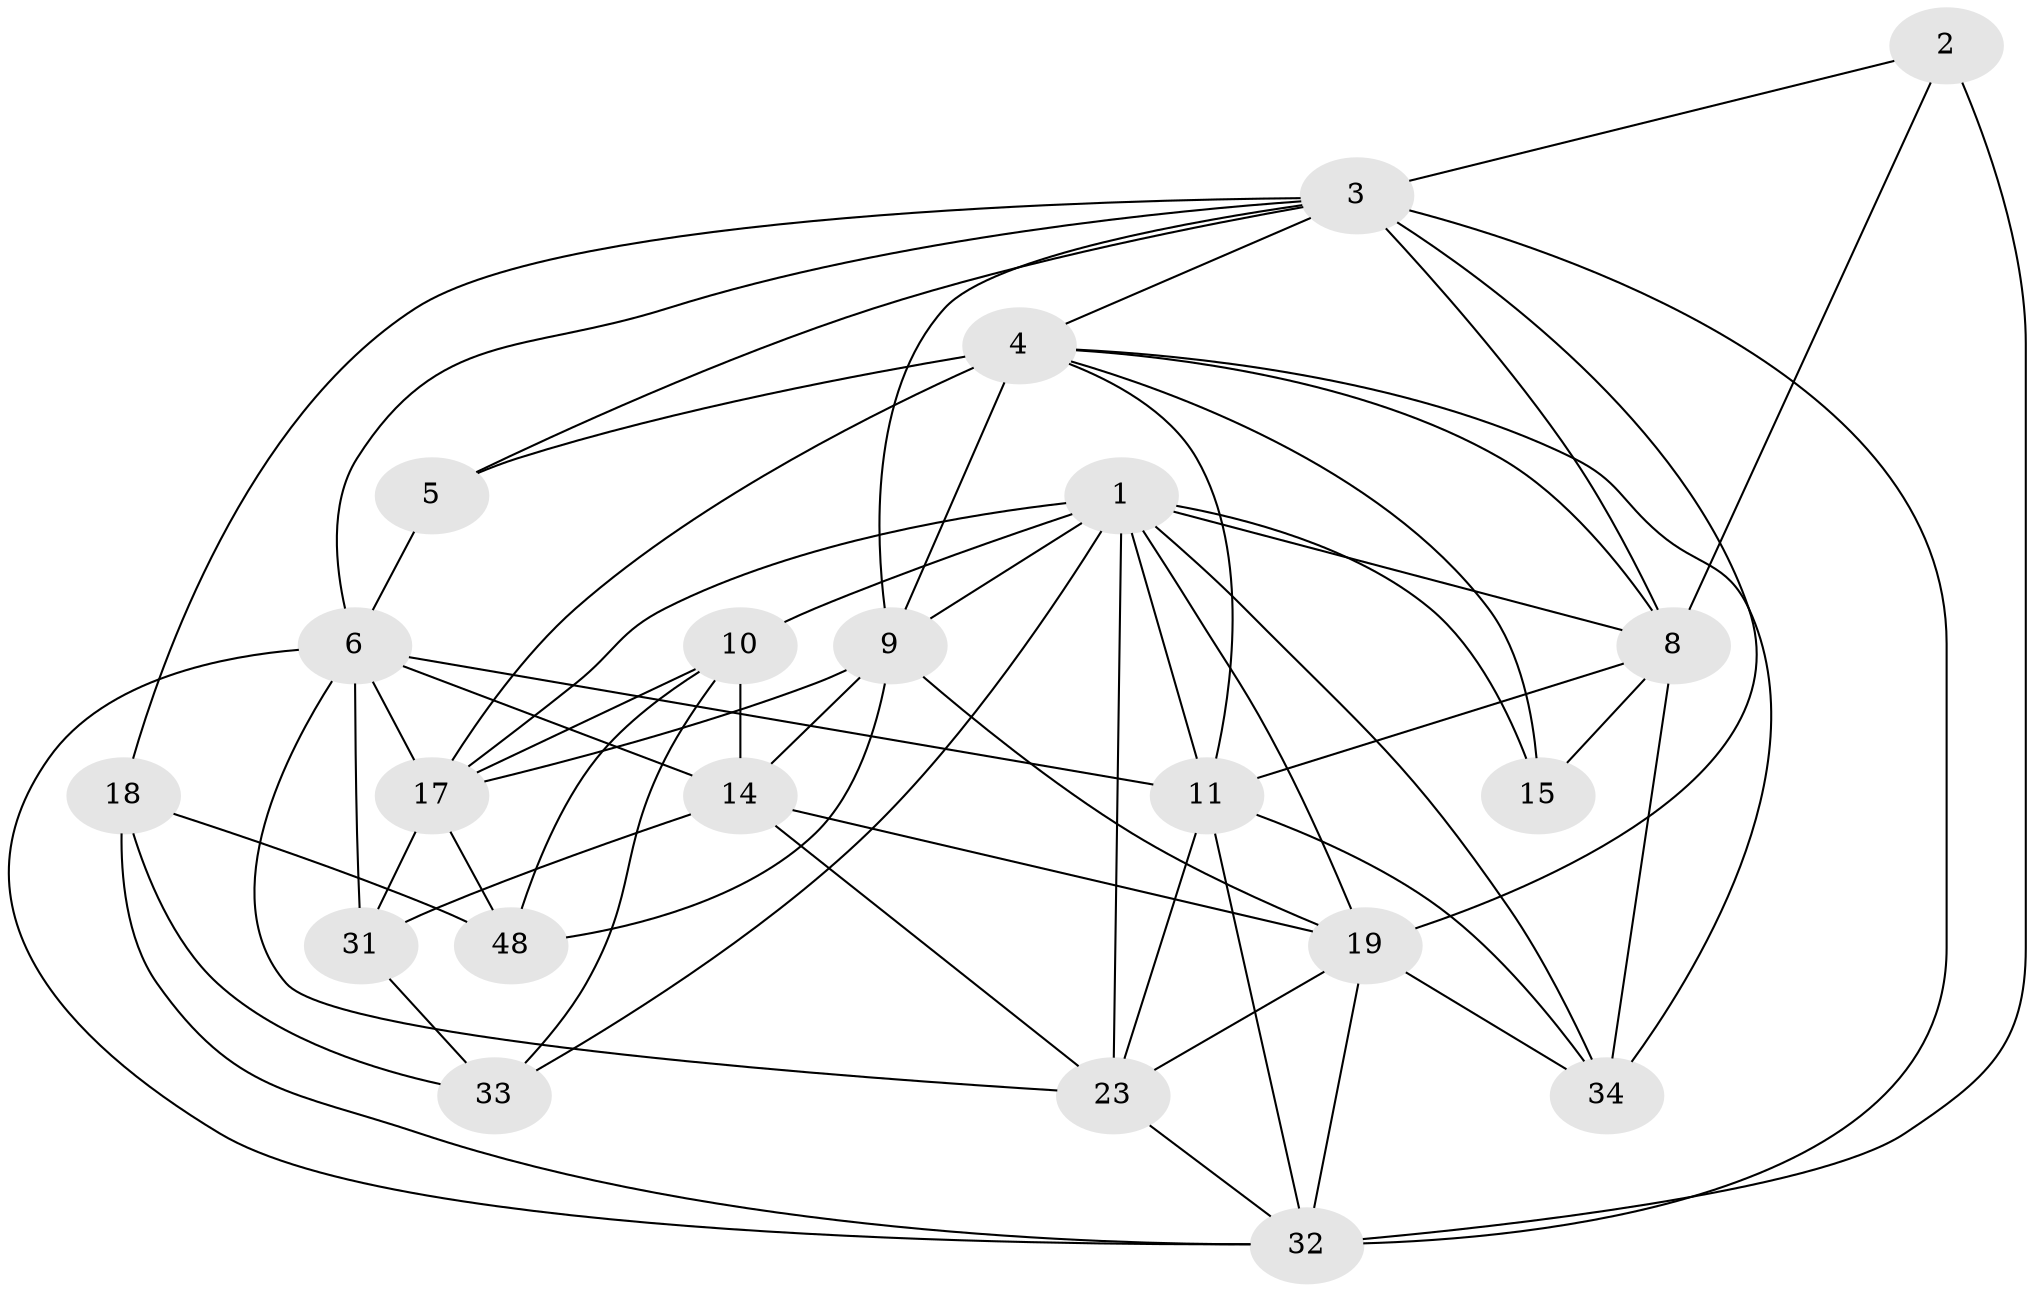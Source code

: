 // original degree distribution, {4: 1.0}
// Generated by graph-tools (version 1.1) at 2025/21/03/04/25 18:21:02]
// undirected, 21 vertices, 62 edges
graph export_dot {
graph [start="1"]
  node [color=gray90,style=filled];
  1 [super="+41+7"];
  2;
  3 [super="+16+53+21"];
  4 [super="+24+20+29"];
  5;
  6 [super="+44+28"];
  8 [super="+35"];
  9 [super="+37+36+13"];
  10 [super="+52"];
  11 [super="+22+27"];
  14 [super="+49"];
  15;
  17 [super="+51+46"];
  18;
  19 [super="+47+25"];
  23 [super="+30"];
  31;
  32 [super="+50+38"];
  33;
  34 [super="+45"];
  48;
  1 -- 9 [weight=3];
  1 -- 33;
  1 -- 23;
  1 -- 19 [weight=2];
  1 -- 34;
  1 -- 8;
  1 -- 10 [weight=2];
  1 -- 11 [weight=2];
  1 -- 15 [weight=2];
  1 -- 17;
  2 -- 32;
  2 -- 3;
  2 -- 8 [weight=2];
  3 -- 8;
  3 -- 5;
  3 -- 32 [weight=2];
  3 -- 9;
  3 -- 18;
  3 -- 6;
  3 -- 19;
  3 -- 4;
  4 -- 9 [weight=2];
  4 -- 5 [weight=2];
  4 -- 34 [weight=2];
  4 -- 15;
  4 -- 17 [weight=2];
  4 -- 8;
  4 -- 11;
  5 -- 6;
  6 -- 32;
  6 -- 14;
  6 -- 11;
  6 -- 17;
  6 -- 31;
  6 -- 23;
  8 -- 11;
  8 -- 34;
  8 -- 15;
  9 -- 48;
  9 -- 19;
  9 -- 14;
  9 -- 17;
  10 -- 33;
  10 -- 14;
  10 -- 48;
  10 -- 17;
  11 -- 23;
  11 -- 32;
  11 -- 34;
  14 -- 31;
  14 -- 23;
  14 -- 19;
  17 -- 48;
  17 -- 31;
  18 -- 48;
  18 -- 33;
  18 -- 32;
  19 -- 23;
  19 -- 32;
  19 -- 34;
  23 -- 32;
  31 -- 33;
}
